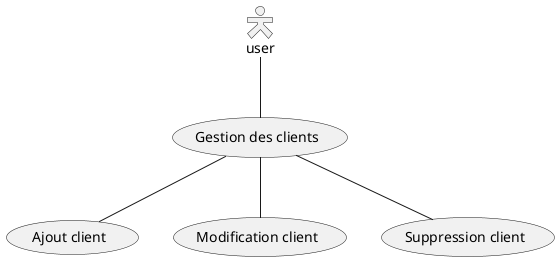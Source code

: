 @startuml "ComposantManaging"

(Gestion des clients) as (clientmanaging)

skinparam actorStyle Hollow 
user -- (clientmanaging)

(Ajout client) as (clientadd)
(Modification client) as (clientupdate)
(Suppression client) as (clientdelete)

(clientmanaging) -- (clientadd)
(clientmanaging) -- (clientupdate)
(clientmanaging) -- (clientdelete)

@enduml